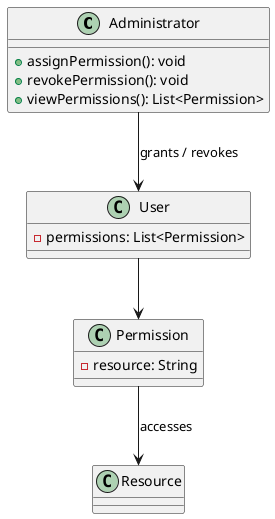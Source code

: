 @startuml
class Administrator {
    + assignPermission(): void
    + revokePermission(): void
    + viewPermissions(): List<Permission>
}

class User {
    - permissions: List<Permission>
}

class Permission {
    - resource: String
}

class Resource {
}

Administrator --> User : grants / revokes
User --> Permission
Permission --> Resource : accesses
@enduml